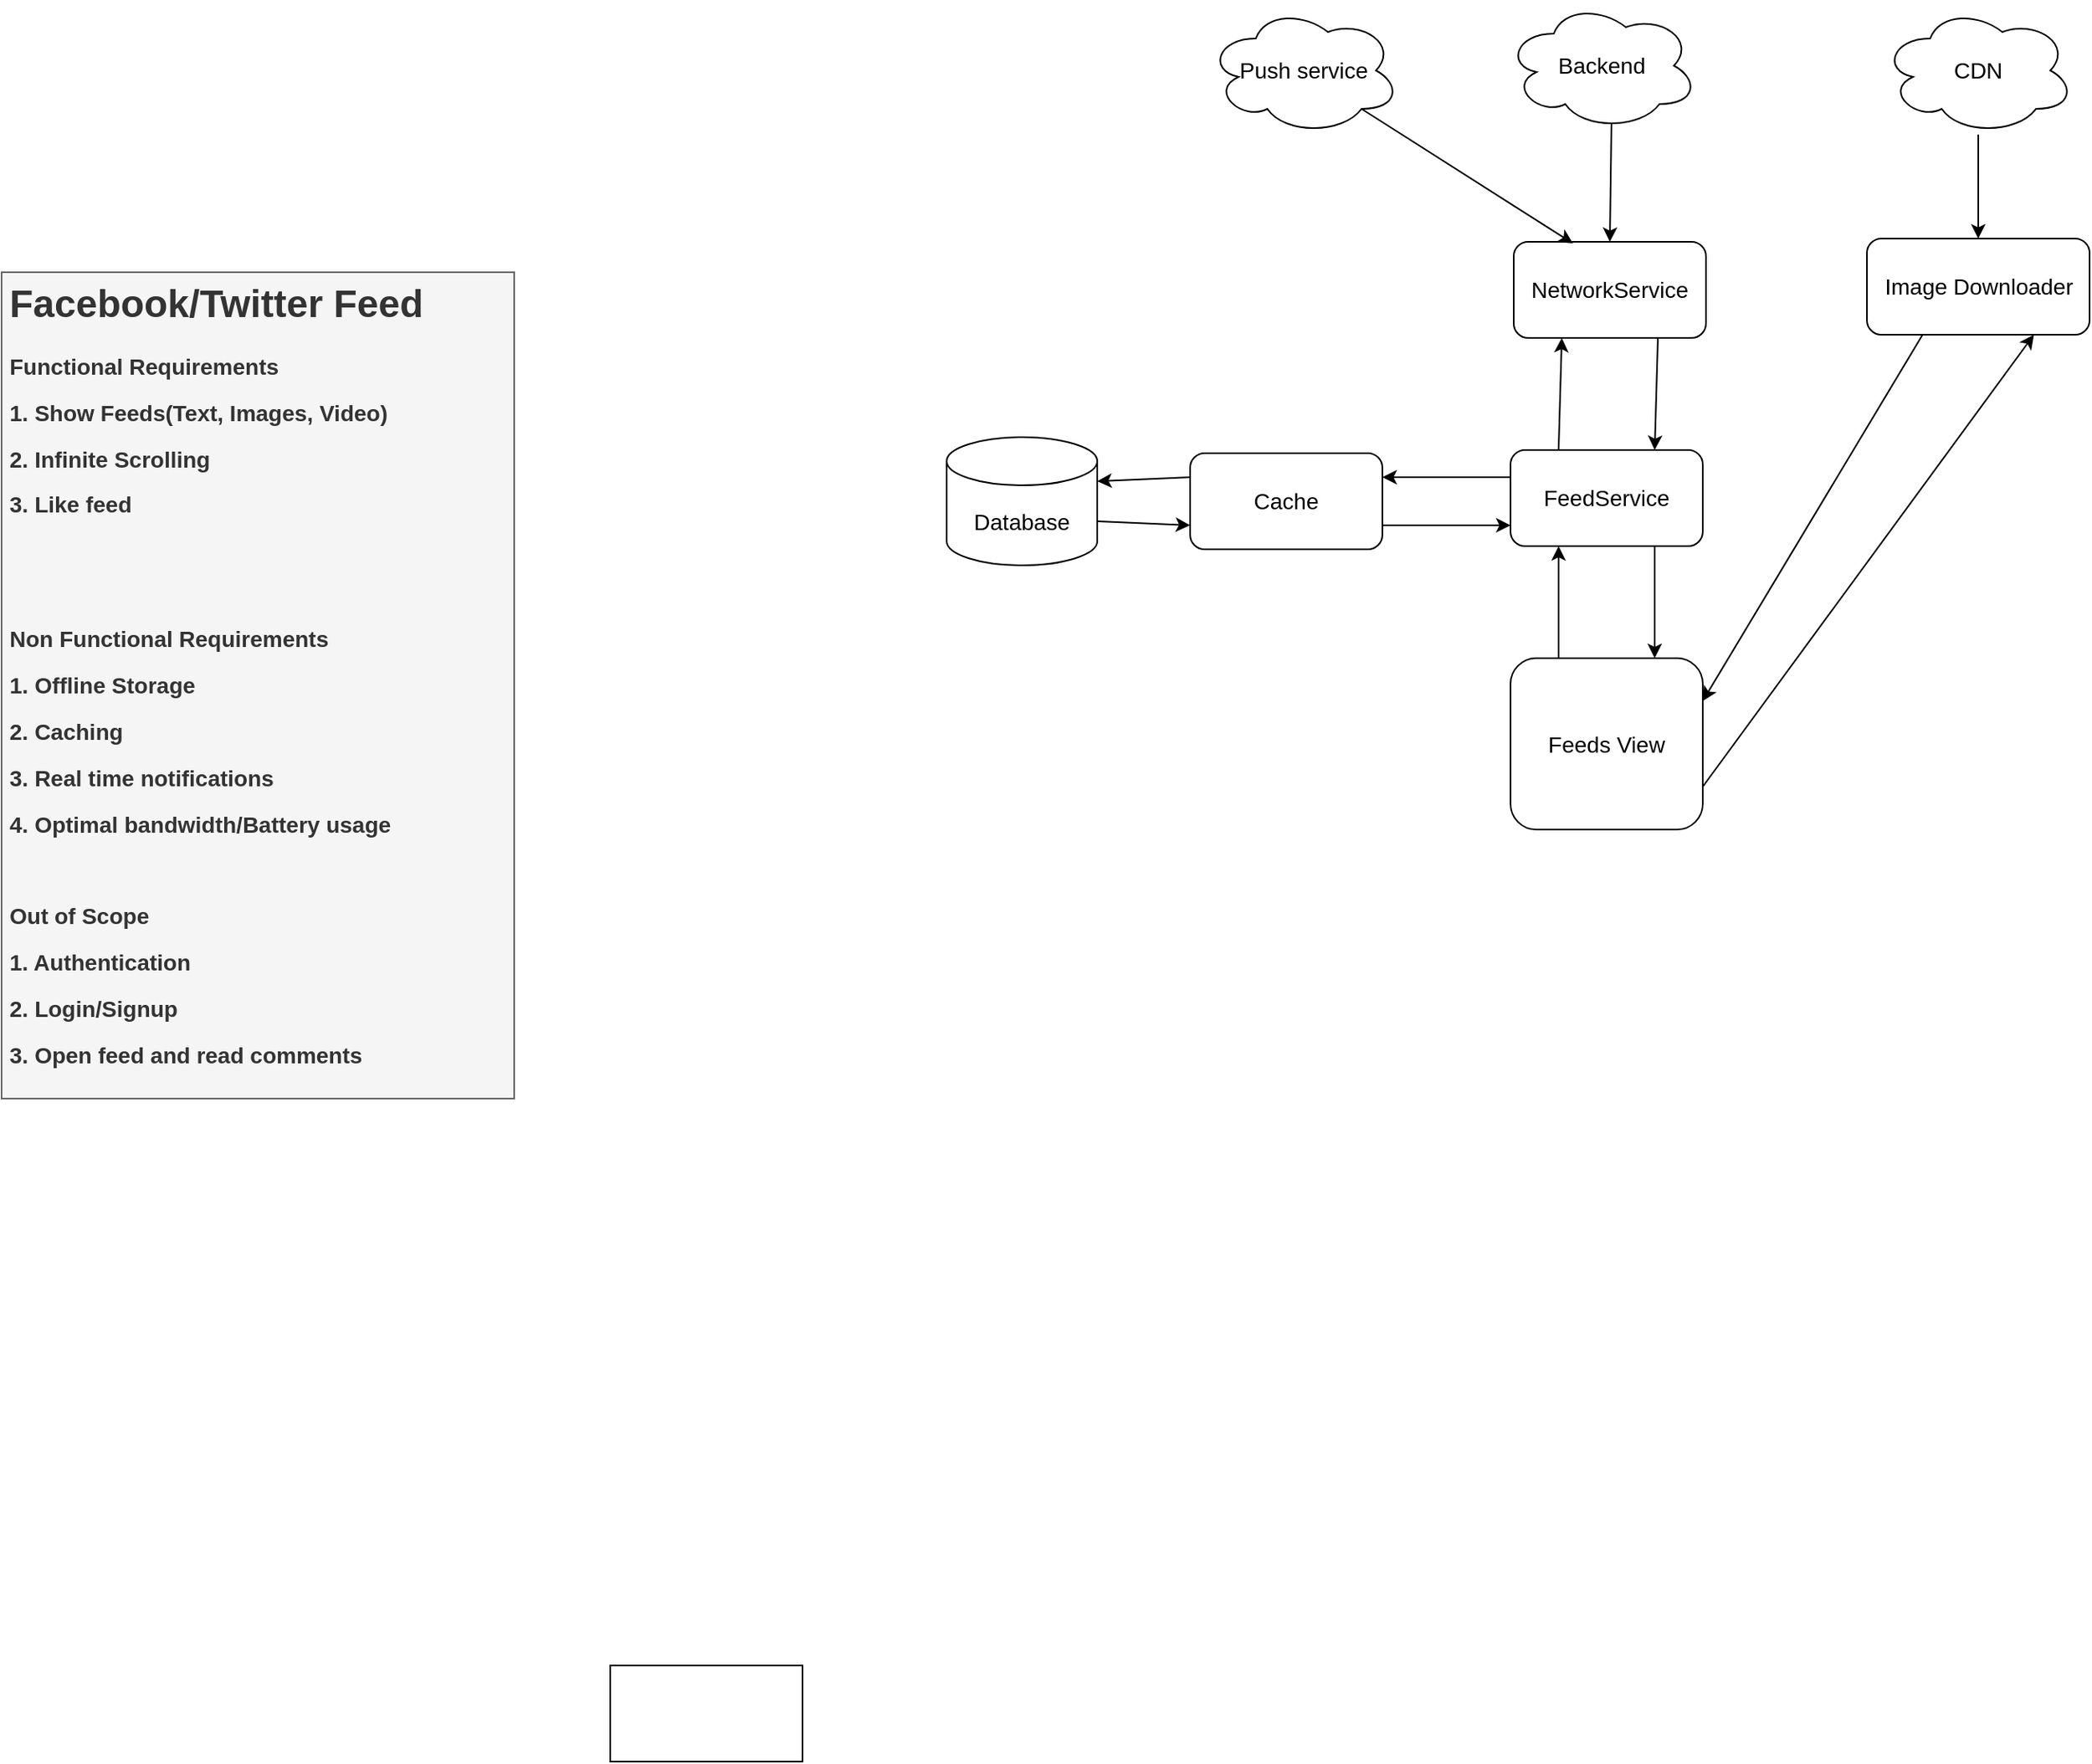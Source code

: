 <mxfile version="20.8.13" type="github"><diagram id="OD2B63ExEwJ68oSrJbLe" name="Page-1"><mxGraphModel dx="1354" dy="650" grid="0" gridSize="10" guides="1" tooltips="1" connect="1" arrows="1" fold="1" page="0" pageScale="1" pageWidth="827" pageHeight="1169" math="0" shadow="0"><root><mxCell id="0"/><mxCell id="1" parent="0"/><mxCell id="afJFkoYphMJx80NJqsPD-1" value="" style="rounded=0;whiteSpace=wrap;html=1;" parent="1" vertex="1"><mxGeometry x="100" y="1070" width="120" height="60" as="geometry"/></mxCell><mxCell id="DLV8Mhzr_tq6aTHIh1J4-1" value="&lt;h1&gt;Facebook/Twitter Feed&lt;/h1&gt;&lt;p&gt;&lt;font style=&quot;font-size: 14px;&quot;&gt;&lt;b&gt;Functional Requirements&lt;/b&gt;&lt;/font&gt;&lt;/p&gt;&lt;p&gt;&lt;font style=&quot;font-size: 14px;&quot;&gt;&lt;b&gt;1. Show Feeds(Text, Images, Video)&lt;/b&gt;&lt;/font&gt;&lt;/p&gt;&lt;p&gt;&lt;font style=&quot;font-size: 14px;&quot;&gt;&lt;b&gt;2. Infinite Scrolling&lt;/b&gt;&lt;/font&gt;&lt;/p&gt;&lt;p&gt;&lt;font style=&quot;font-size: 14px;&quot;&gt;&lt;b&gt;3. Like feed&lt;/b&gt;&lt;/font&gt;&lt;/p&gt;&lt;p&gt;&lt;br&gt;&lt;/p&gt;&lt;p&gt;&lt;font style=&quot;font-size: 14px;&quot;&gt;&lt;b&gt;&lt;br&gt;&lt;/b&gt;&lt;/font&gt;&lt;/p&gt;&lt;p&gt;&lt;font style=&quot;font-size: 14px;&quot;&gt;&lt;b style=&quot;border-color: var(--border-color);&quot;&gt;Non Functional Requirements&lt;/b&gt;&lt;b&gt;&lt;br&gt;&lt;/b&gt;&lt;/font&gt;&lt;/p&gt;&lt;p&gt;&lt;font style=&quot;font-size: 14px;&quot;&gt;&lt;b style=&quot;border-color: var(--border-color);&quot;&gt;1. Offline Storage&lt;/b&gt;&lt;/font&gt;&lt;/p&gt;&lt;p&gt;&lt;font style=&quot;font-size: 14px;&quot;&gt;&lt;b style=&quot;border-color: var(--border-color);&quot;&gt;2. Caching&lt;/b&gt;&lt;/font&gt;&lt;/p&gt;&lt;p&gt;&lt;font style=&quot;font-size: 14px;&quot;&gt;&lt;b style=&quot;border-color: var(--border-color);&quot;&gt;3. Real time notifications&lt;/b&gt;&lt;/font&gt;&lt;/p&gt;&lt;p&gt;&lt;font style=&quot;font-size: 14px;&quot;&gt;&lt;b style=&quot;border-color: var(--border-color);&quot;&gt;4. Optimal bandwidth/Battery usage&lt;/b&gt;&lt;/font&gt;&lt;/p&gt;&lt;p&gt;&lt;font style=&quot;font-size: 14px;&quot;&gt;&lt;b style=&quot;border-color: var(--border-color);&quot;&gt;&lt;br&gt;&lt;/b&gt;&lt;/font&gt;&lt;/p&gt;&lt;p&gt;&lt;font style=&quot;font-size: 14px;&quot;&gt;&lt;b style=&quot;border-color: var(--border-color);&quot;&gt;Out of Scope&amp;nbsp;&lt;/b&gt;&lt;/font&gt;&lt;/p&gt;&lt;p&gt;&lt;font style=&quot;font-size: 14px;&quot;&gt;&lt;b style=&quot;border-color: var(--border-color);&quot;&gt;1. Authentication&lt;/b&gt;&lt;/font&gt;&lt;/p&gt;&lt;p&gt;&lt;font style=&quot;font-size: 14px;&quot;&gt;&lt;b style=&quot;border-color: var(--border-color);&quot;&gt;2. Login/Signup&lt;/b&gt;&lt;/font&gt;&lt;/p&gt;&lt;p&gt;&lt;font style=&quot;font-size: 14px;&quot;&gt;&lt;b style=&quot;border-color: var(--border-color);&quot;&gt;&lt;b style=&quot;border-color: var(--border-color);&quot;&gt;3. Open feed and read comments&lt;/b&gt;&lt;br&gt;&lt;/b&gt;&lt;/font&gt;&lt;/p&gt;" style="text;html=1;strokeColor=#666666;fillColor=#f5f5f5;spacing=5;spacingTop=-20;whiteSpace=wrap;overflow=hidden;rounded=0;fontColor=#333333;" vertex="1" parent="1"><mxGeometry x="-280" y="200" width="320" height="516" as="geometry"/></mxCell><mxCell id="DLV8Mhzr_tq6aTHIh1J4-24" style="rounded=0;orthogonalLoop=1;jettySize=auto;html=1;entryX=0.5;entryY=0;entryDx=0;entryDy=0;fontSize=14;exitX=0.55;exitY=0.95;exitDx=0;exitDy=0;exitPerimeter=0;elbow=vertical;" edge="1" parent="1" source="DLV8Mhzr_tq6aTHIh1J4-16" target="DLV8Mhzr_tq6aTHIh1J4-17"><mxGeometry relative="1" as="geometry"/></mxCell><mxCell id="DLV8Mhzr_tq6aTHIh1J4-16" value="Backend" style="ellipse;shape=cloud;whiteSpace=wrap;html=1;fontSize=14;" vertex="1" parent="1"><mxGeometry x="659" y="31" width="120" height="80" as="geometry"/></mxCell><mxCell id="DLV8Mhzr_tq6aTHIh1J4-26" style="edgeStyle=none;rounded=0;orthogonalLoop=1;jettySize=auto;html=1;exitX=0;exitY=0.25;exitDx=0;exitDy=0;entryX=1;entryY=0.25;entryDx=0;entryDy=0;fontSize=14;elbow=vertical;" edge="1" parent="1" target="DLV8Mhzr_tq6aTHIh1J4-23"><mxGeometry relative="1" as="geometry"><mxPoint x="662" y="328" as="sourcePoint"/></mxGeometry></mxCell><mxCell id="DLV8Mhzr_tq6aTHIh1J4-32" style="edgeStyle=none;rounded=0;orthogonalLoop=1;jettySize=auto;html=1;exitX=0.75;exitY=1;exitDx=0;exitDy=0;entryX=0.75;entryY=0;entryDx=0;entryDy=0;fontSize=14;elbow=vertical;" edge="1" parent="1" source="DLV8Mhzr_tq6aTHIh1J4-17" target="DLV8Mhzr_tq6aTHIh1J4-30"><mxGeometry relative="1" as="geometry"/></mxCell><mxCell id="DLV8Mhzr_tq6aTHIh1J4-17" value="NetworkService" style="rounded=1;whiteSpace=wrap;html=1;fontSize=14;" vertex="1" parent="1"><mxGeometry x="664" y="181" width="120" height="60" as="geometry"/></mxCell><mxCell id="DLV8Mhzr_tq6aTHIh1J4-25" style="edgeStyle=none;rounded=0;orthogonalLoop=1;jettySize=auto;html=1;fontSize=14;elbow=vertical;" edge="1" parent="1" source="DLV8Mhzr_tq6aTHIh1J4-18" target="DLV8Mhzr_tq6aTHIh1J4-20"><mxGeometry relative="1" as="geometry"/></mxCell><mxCell id="DLV8Mhzr_tq6aTHIh1J4-18" value="CDN" style="ellipse;shape=cloud;whiteSpace=wrap;html=1;fontSize=14;" vertex="1" parent="1"><mxGeometry x="894" y="34" width="120" height="80" as="geometry"/></mxCell><mxCell id="DLV8Mhzr_tq6aTHIh1J4-41" style="edgeStyle=none;rounded=0;orthogonalLoop=1;jettySize=auto;html=1;exitX=0.25;exitY=1;exitDx=0;exitDy=0;entryX=1;entryY=0.25;entryDx=0;entryDy=0;fontSize=14;elbow=vertical;" edge="1" parent="1" source="DLV8Mhzr_tq6aTHIh1J4-20" target="DLV8Mhzr_tq6aTHIh1J4-34"><mxGeometry relative="1" as="geometry"/></mxCell><mxCell id="DLV8Mhzr_tq6aTHIh1J4-20" value="Image Downloader" style="rounded=1;whiteSpace=wrap;html=1;fontSize=14;" vertex="1" parent="1"><mxGeometry x="884.5" y="179" width="139" height="60" as="geometry"/></mxCell><mxCell id="DLV8Mhzr_tq6aTHIh1J4-28" style="edgeStyle=none;rounded=0;orthogonalLoop=1;jettySize=auto;html=1;exitX=1;exitY=0;exitDx=0;exitDy=52.5;exitPerimeter=0;entryX=0;entryY=0.75;entryDx=0;entryDy=0;fontSize=14;elbow=vertical;" edge="1" parent="1" source="DLV8Mhzr_tq6aTHIh1J4-22" target="DLV8Mhzr_tq6aTHIh1J4-23"><mxGeometry relative="1" as="geometry"/></mxCell><mxCell id="DLV8Mhzr_tq6aTHIh1J4-22" value="Database" style="shape=cylinder3;whiteSpace=wrap;html=1;boundedLbl=1;backgroundOutline=1;size=15;fontSize=14;" vertex="1" parent="1"><mxGeometry x="310" y="303" width="94" height="80" as="geometry"/></mxCell><mxCell id="DLV8Mhzr_tq6aTHIh1J4-27" style="edgeStyle=none;rounded=0;orthogonalLoop=1;jettySize=auto;html=1;exitX=0;exitY=0.25;exitDx=0;exitDy=0;entryX=1;entryY=0;entryDx=0;entryDy=27.5;entryPerimeter=0;fontSize=14;elbow=vertical;" edge="1" parent="1" source="DLV8Mhzr_tq6aTHIh1J4-23" target="DLV8Mhzr_tq6aTHIh1J4-22"><mxGeometry relative="1" as="geometry"/></mxCell><mxCell id="DLV8Mhzr_tq6aTHIh1J4-29" style="edgeStyle=none;rounded=0;orthogonalLoop=1;jettySize=auto;html=1;exitX=1;exitY=0.75;exitDx=0;exitDy=0;entryX=0;entryY=0.75;entryDx=0;entryDy=0;fontSize=14;elbow=vertical;" edge="1" parent="1" source="DLV8Mhzr_tq6aTHIh1J4-23"><mxGeometry relative="1" as="geometry"><mxPoint x="662" y="358" as="targetPoint"/></mxGeometry></mxCell><mxCell id="DLV8Mhzr_tq6aTHIh1J4-23" value="Cache" style="rounded=1;whiteSpace=wrap;html=1;fontSize=14;" vertex="1" parent="1"><mxGeometry x="462" y="313" width="120" height="60" as="geometry"/></mxCell><mxCell id="DLV8Mhzr_tq6aTHIh1J4-31" style="edgeStyle=none;rounded=0;orthogonalLoop=1;jettySize=auto;html=1;exitX=0.25;exitY=0;exitDx=0;exitDy=0;entryX=0.25;entryY=1;entryDx=0;entryDy=0;fontSize=14;elbow=vertical;" edge="1" parent="1" source="DLV8Mhzr_tq6aTHIh1J4-30" target="DLV8Mhzr_tq6aTHIh1J4-17"><mxGeometry relative="1" as="geometry"/></mxCell><mxCell id="DLV8Mhzr_tq6aTHIh1J4-36" style="edgeStyle=none;rounded=0;orthogonalLoop=1;jettySize=auto;html=1;exitX=0.75;exitY=1;exitDx=0;exitDy=0;entryX=0.75;entryY=0;entryDx=0;entryDy=0;fontSize=14;elbow=vertical;" edge="1" parent="1" source="DLV8Mhzr_tq6aTHIh1J4-30" target="DLV8Mhzr_tq6aTHIh1J4-34"><mxGeometry relative="1" as="geometry"/></mxCell><mxCell id="DLV8Mhzr_tq6aTHIh1J4-30" value="FeedService" style="rounded=1;whiteSpace=wrap;html=1;fontSize=14;" vertex="1" parent="1"><mxGeometry x="662" y="311" width="120" height="60" as="geometry"/></mxCell><mxCell id="DLV8Mhzr_tq6aTHIh1J4-35" style="edgeStyle=none;rounded=0;orthogonalLoop=1;jettySize=auto;html=1;exitX=0.25;exitY=0;exitDx=0;exitDy=0;entryX=0.25;entryY=1;entryDx=0;entryDy=0;fontSize=14;elbow=vertical;" edge="1" parent="1" source="DLV8Mhzr_tq6aTHIh1J4-34" target="DLV8Mhzr_tq6aTHIh1J4-30"><mxGeometry relative="1" as="geometry"/></mxCell><mxCell id="DLV8Mhzr_tq6aTHIh1J4-42" style="edgeStyle=none;rounded=0;orthogonalLoop=1;jettySize=auto;html=1;exitX=1;exitY=0.75;exitDx=0;exitDy=0;entryX=0.75;entryY=1;entryDx=0;entryDy=0;fontSize=14;elbow=vertical;" edge="1" parent="1" source="DLV8Mhzr_tq6aTHIh1J4-34" target="DLV8Mhzr_tq6aTHIh1J4-20"><mxGeometry relative="1" as="geometry"/></mxCell><mxCell id="DLV8Mhzr_tq6aTHIh1J4-34" value="Feeds View" style="rounded=1;whiteSpace=wrap;html=1;fontSize=14;" vertex="1" parent="1"><mxGeometry x="662" y="441" width="120" height="107" as="geometry"/></mxCell><mxCell id="DLV8Mhzr_tq6aTHIh1J4-40" style="edgeStyle=none;rounded=0;orthogonalLoop=1;jettySize=auto;html=1;exitX=0.8;exitY=0.8;exitDx=0;exitDy=0;exitPerimeter=0;entryX=0.308;entryY=0.017;entryDx=0;entryDy=0;entryPerimeter=0;fontSize=14;elbow=vertical;" edge="1" parent="1" source="DLV8Mhzr_tq6aTHIh1J4-39" target="DLV8Mhzr_tq6aTHIh1J4-17"><mxGeometry relative="1" as="geometry"/></mxCell><mxCell id="DLV8Mhzr_tq6aTHIh1J4-39" value="Push service" style="ellipse;shape=cloud;whiteSpace=wrap;html=1;fontSize=14;" vertex="1" parent="1"><mxGeometry x="473" y="34" width="120" height="80" as="geometry"/></mxCell></root></mxGraphModel></diagram></mxfile>